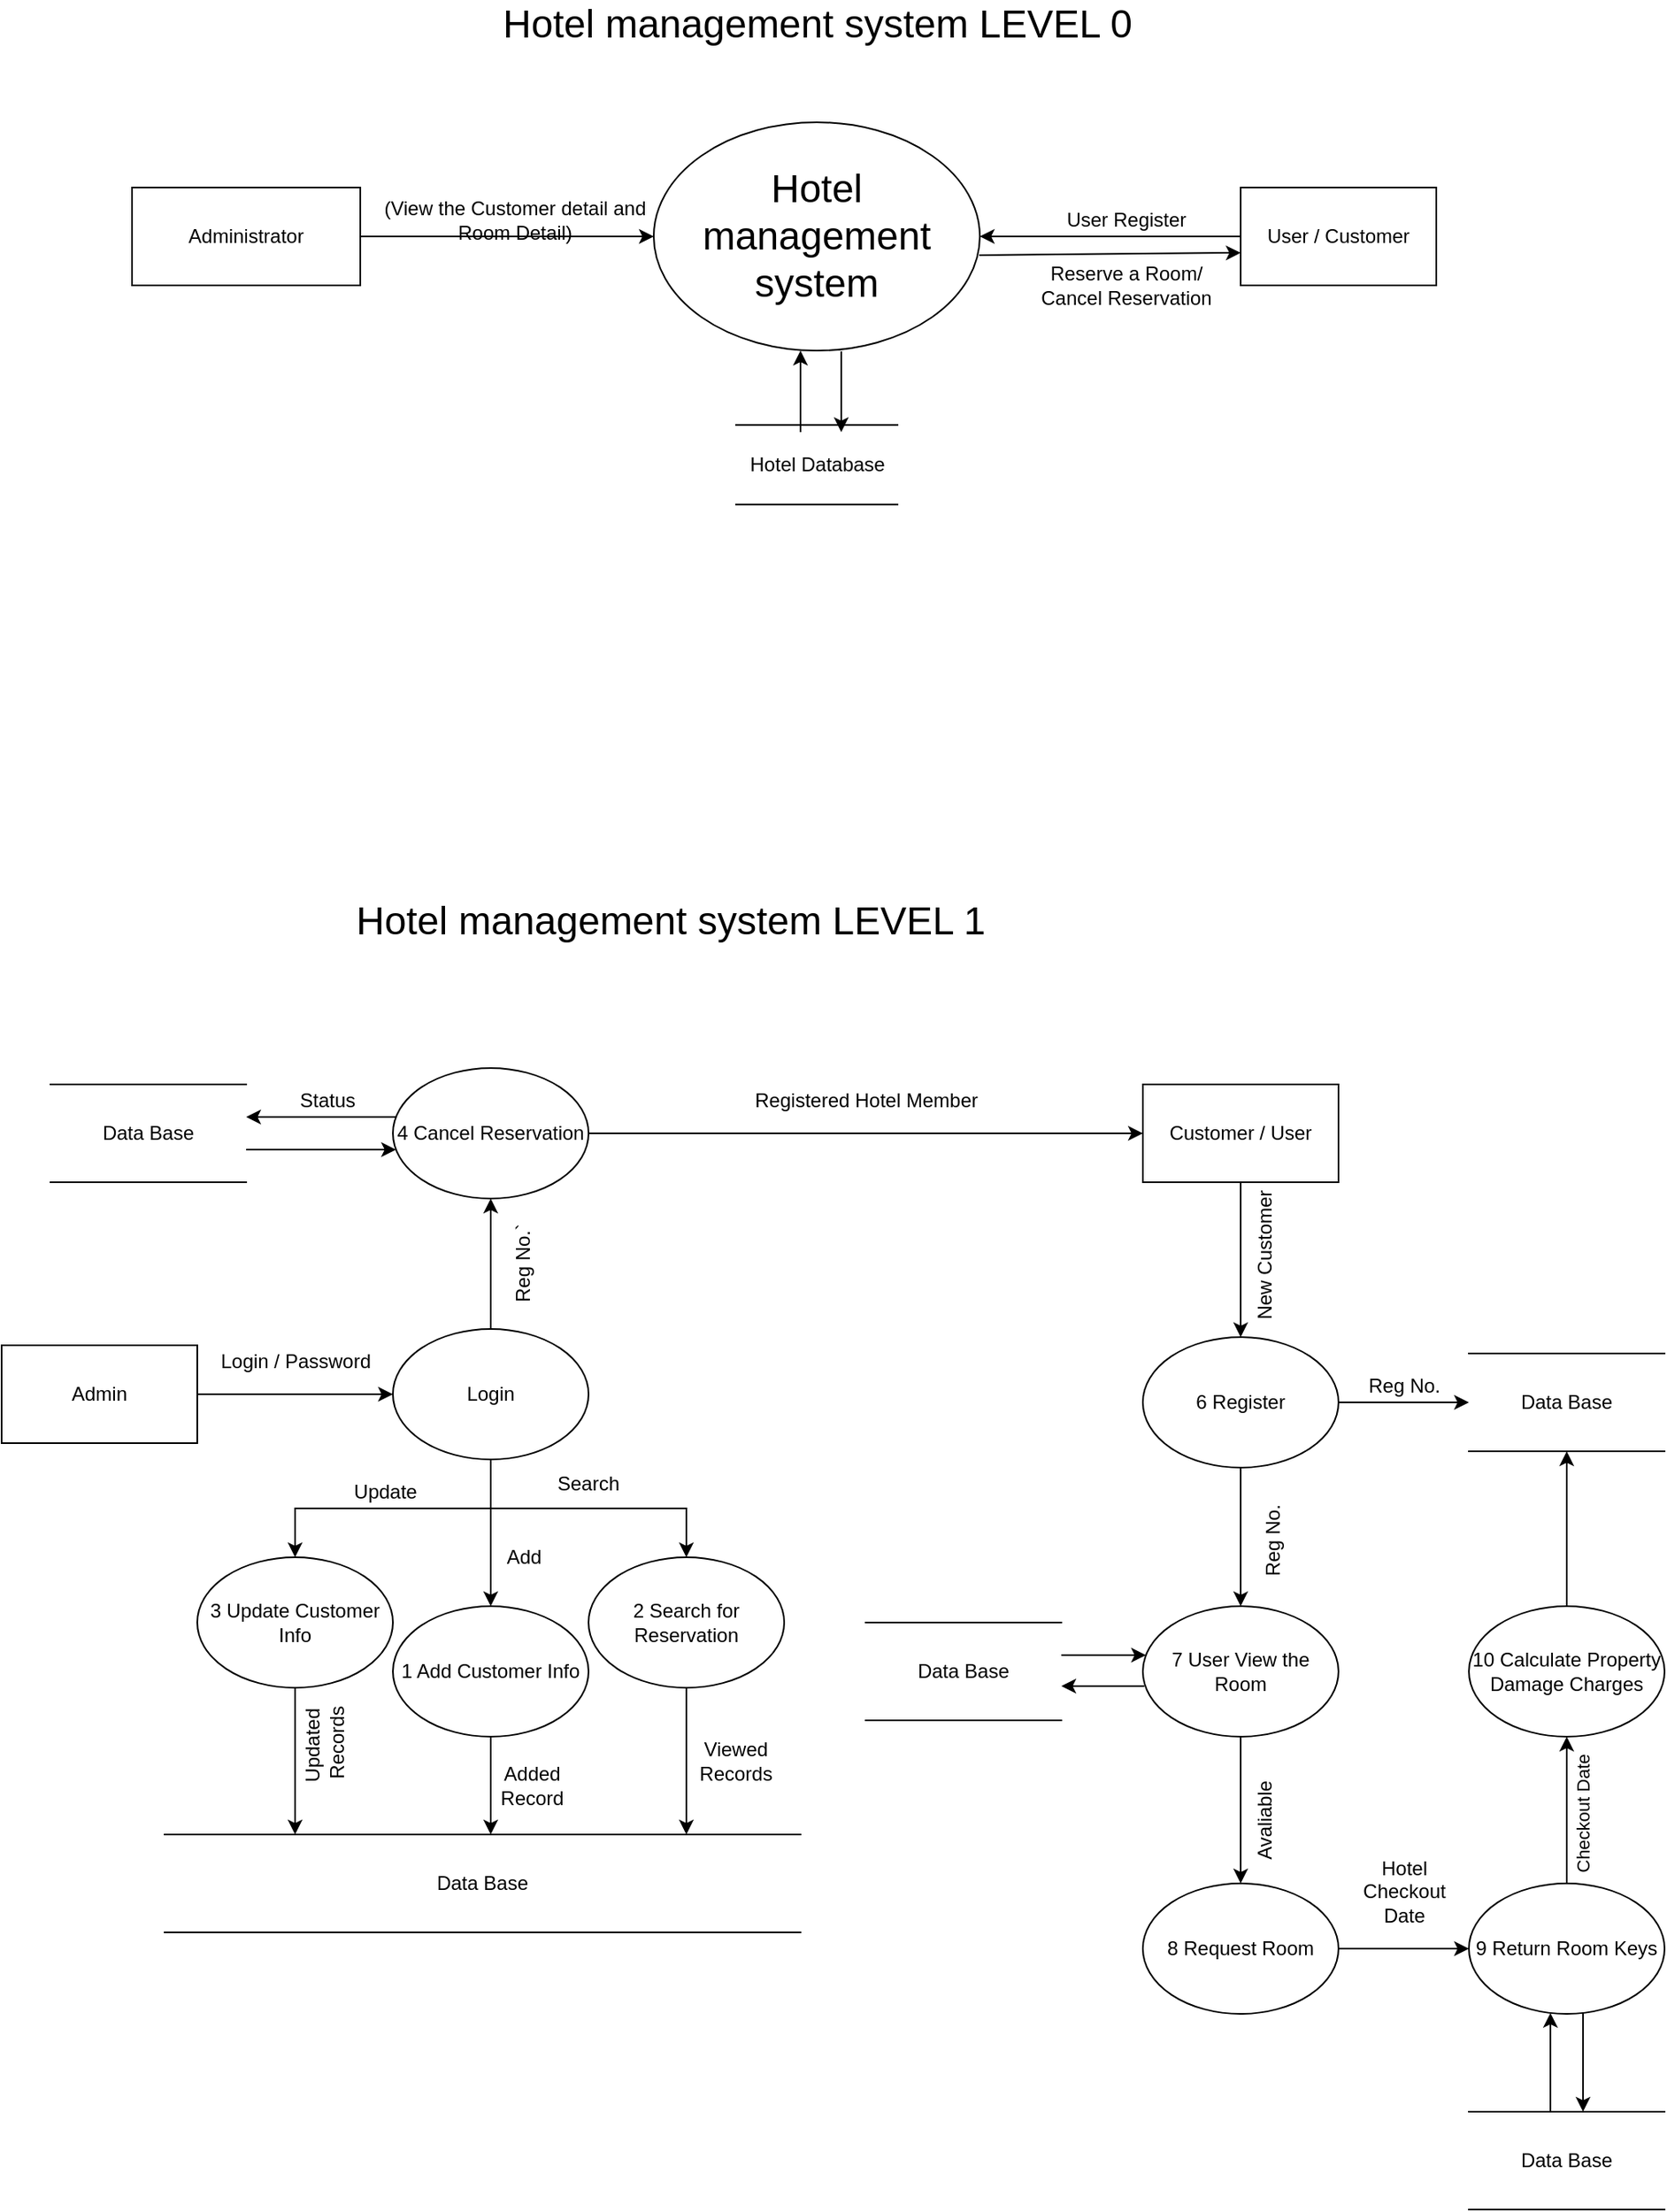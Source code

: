 <mxfile version="14.6.0" type="github">
  <diagram id="KBvu1Z7UlIUx86iJbIiU" name="Page-1">
    <mxGraphModel dx="7010" dy="483" grid="1" gridSize="10" guides="1" tooltips="1" connect="1" arrows="1" fold="1" page="1" pageScale="1" pageWidth="850" pageHeight="1100" math="0" shadow="0">
      <root>
        <mxCell id="0" />
        <mxCell id="1" parent="0" />
        <mxCell id="c9ZvvP0weCg2pD7W7HAz-27" value="&lt;font style=&quot;font-size: 24px&quot;&gt;Hotel management system LEVEL 0&lt;/font&gt;" style="text;html=1;align=center;verticalAlign=middle;resizable=0;points=[];autosize=1;strokeColor=none;" parent="1" vertex="1">
          <mxGeometry x="-2990" y="1650" width="400" height="20" as="geometry" />
        </mxCell>
        <mxCell id="c9ZvvP0weCg2pD7W7HAz-28" value="&lt;span style=&quot;font-size: 24px&quot;&gt;Hotel management system&lt;/span&gt;" style="ellipse;whiteSpace=wrap;html=1;" parent="1" vertex="1">
          <mxGeometry x="-2890" y="1720" width="200" height="140" as="geometry" />
        </mxCell>
        <mxCell id="c9ZvvP0weCg2pD7W7HAz-29" value="" style="endArrow=classic;html=1;entryX=0;entryY=0.5;entryDx=0;entryDy=0;exitX=1;exitY=0.5;exitDx=0;exitDy=0;" parent="1" source="c9ZvvP0weCg2pD7W7HAz-31" target="c9ZvvP0weCg2pD7W7HAz-28" edge="1">
          <mxGeometry width="50" height="50" relative="1" as="geometry">
            <mxPoint x="-3040" y="1790" as="sourcePoint" />
            <mxPoint x="-2950" y="1800" as="targetPoint" />
          </mxGeometry>
        </mxCell>
        <mxCell id="c9ZvvP0weCg2pD7W7HAz-30" value="(View the Customer detail and Room Detail)" style="text;html=1;strokeColor=none;fillColor=none;align=center;verticalAlign=middle;whiteSpace=wrap;rounded=0;" parent="1" vertex="1">
          <mxGeometry x="-3060" y="1770" width="170" height="20" as="geometry" />
        </mxCell>
        <mxCell id="c9ZvvP0weCg2pD7W7HAz-31" value="Administrator" style="rounded=0;whiteSpace=wrap;html=1;" parent="1" vertex="1">
          <mxGeometry x="-3210" y="1760" width="140" height="60" as="geometry" />
        </mxCell>
        <mxCell id="c9ZvvP0weCg2pD7W7HAz-32" value="User / Customer" style="rounded=0;whiteSpace=wrap;html=1;" parent="1" vertex="1">
          <mxGeometry x="-2530" y="1760" width="120" height="60" as="geometry" />
        </mxCell>
        <mxCell id="c9ZvvP0weCg2pD7W7HAz-40" value="User Register" style="text;html=1;strokeColor=none;fillColor=none;align=center;verticalAlign=middle;whiteSpace=wrap;rounded=0;" parent="1" vertex="1">
          <mxGeometry x="-2640" y="1770" width="80" height="20" as="geometry" />
        </mxCell>
        <mxCell id="c9ZvvP0weCg2pD7W7HAz-41" value="Reserve a Room/ Cancel Reservation" style="text;html=1;strokeColor=none;fillColor=none;align=center;verticalAlign=middle;whiteSpace=wrap;rounded=0;" parent="1" vertex="1">
          <mxGeometry x="-2655" y="1810" width="110" height="20" as="geometry" />
        </mxCell>
        <mxCell id="c9ZvvP0weCg2pD7W7HAz-47" value="" style="endArrow=classic;html=1;entryX=1;entryY=0.5;entryDx=0;entryDy=0;exitX=0;exitY=0.5;exitDx=0;exitDy=0;" parent="1" source="c9ZvvP0weCg2pD7W7HAz-32" target="c9ZvvP0weCg2pD7W7HAz-28" edge="1">
          <mxGeometry width="50" height="50" relative="1" as="geometry">
            <mxPoint x="-2900" y="1820" as="sourcePoint" />
            <mxPoint x="-2850" y="1770" as="targetPoint" />
          </mxGeometry>
        </mxCell>
        <mxCell id="c9ZvvP0weCg2pD7W7HAz-49" value="" style="endArrow=classic;html=1;exitX=0.998;exitY=0.582;exitDx=0;exitDy=0;exitPerimeter=0;" parent="1" source="c9ZvvP0weCg2pD7W7HAz-28" edge="1">
          <mxGeometry width="50" height="50" relative="1" as="geometry">
            <mxPoint x="-2680" y="1800" as="sourcePoint" />
            <mxPoint x="-2530" y="1800" as="targetPoint" />
          </mxGeometry>
        </mxCell>
        <mxCell id="c9ZvvP0weCg2pD7W7HAz-50" value="" style="shape=link;html=1;width=48.824;" parent="1" edge="1">
          <mxGeometry width="100" relative="1" as="geometry">
            <mxPoint x="-2840" y="1930" as="sourcePoint" />
            <mxPoint x="-2740" y="1930" as="targetPoint" />
          </mxGeometry>
        </mxCell>
        <mxCell id="c9ZvvP0weCg2pD7W7HAz-52" value="" style="endArrow=classic;html=1;exitX=0.575;exitY=1.004;exitDx=0;exitDy=0;exitPerimeter=0;" parent="1" source="c9ZvvP0weCg2pD7W7HAz-28" edge="1">
          <mxGeometry width="50" height="50" relative="1" as="geometry">
            <mxPoint x="-2770" y="1870" as="sourcePoint" />
            <mxPoint x="-2775" y="1910" as="targetPoint" />
            <Array as="points">
              <mxPoint x="-2775" y="1890" />
            </Array>
          </mxGeometry>
        </mxCell>
        <mxCell id="c9ZvvP0weCg2pD7W7HAz-53" value="" style="endArrow=classic;html=1;entryX=0.45;entryY=1;entryDx=0;entryDy=0;entryPerimeter=0;" parent="1" target="c9ZvvP0weCg2pD7W7HAz-28" edge="1">
          <mxGeometry width="50" height="50" relative="1" as="geometry">
            <mxPoint x="-2800" y="1910" as="sourcePoint" />
            <mxPoint x="-2780" y="1850" as="targetPoint" />
          </mxGeometry>
        </mxCell>
        <mxCell id="c9ZvvP0weCg2pD7W7HAz-54" value="Hotel Database" style="text;html=1;align=center;verticalAlign=middle;resizable=0;points=[];autosize=1;strokeColor=none;" parent="1" vertex="1">
          <mxGeometry x="-2840" y="1920" width="100" height="20" as="geometry" />
        </mxCell>
        <mxCell id="zxeLLNRWwlKlSmpBFXYt-2" value="Admin" style="rounded=0;whiteSpace=wrap;html=1;" vertex="1" parent="1">
          <mxGeometry x="-3290" y="2470" width="120" height="60" as="geometry" />
        </mxCell>
        <mxCell id="zxeLLNRWwlKlSmpBFXYt-6" value="" style="edgeStyle=orthogonalEdgeStyle;rounded=0;orthogonalLoop=1;jettySize=auto;html=1;" edge="1" parent="1" source="zxeLLNRWwlKlSmpBFXYt-3" target="zxeLLNRWwlKlSmpBFXYt-5">
          <mxGeometry relative="1" as="geometry" />
        </mxCell>
        <mxCell id="zxeLLNRWwlKlSmpBFXYt-8" value="" style="edgeStyle=orthogonalEdgeStyle;rounded=0;orthogonalLoop=1;jettySize=auto;html=1;" edge="1" parent="1" source="zxeLLNRWwlKlSmpBFXYt-3" target="zxeLLNRWwlKlSmpBFXYt-7">
          <mxGeometry relative="1" as="geometry" />
        </mxCell>
        <mxCell id="zxeLLNRWwlKlSmpBFXYt-10" value="" style="edgeStyle=orthogonalEdgeStyle;rounded=0;orthogonalLoop=1;jettySize=auto;html=1;" edge="1" parent="1" source="zxeLLNRWwlKlSmpBFXYt-3" target="zxeLLNRWwlKlSmpBFXYt-9">
          <mxGeometry relative="1" as="geometry" />
        </mxCell>
        <mxCell id="zxeLLNRWwlKlSmpBFXYt-12" value="" style="edgeStyle=orthogonalEdgeStyle;rounded=0;orthogonalLoop=1;jettySize=auto;html=1;" edge="1" parent="1" source="zxeLLNRWwlKlSmpBFXYt-3" target="zxeLLNRWwlKlSmpBFXYt-11">
          <mxGeometry relative="1" as="geometry" />
        </mxCell>
        <mxCell id="zxeLLNRWwlKlSmpBFXYt-3" value="Login" style="ellipse;whiteSpace=wrap;html=1;" vertex="1" parent="1">
          <mxGeometry x="-3050" y="2460" width="120" height="80" as="geometry" />
        </mxCell>
        <mxCell id="zxeLLNRWwlKlSmpBFXYt-4" value="" style="endArrow=classic;html=1;exitX=1;exitY=0.5;exitDx=0;exitDy=0;entryX=0;entryY=0.5;entryDx=0;entryDy=0;" edge="1" parent="1" source="zxeLLNRWwlKlSmpBFXYt-2" target="zxeLLNRWwlKlSmpBFXYt-3">
          <mxGeometry width="50" height="50" relative="1" as="geometry">
            <mxPoint x="-2940" y="2540" as="sourcePoint" />
            <mxPoint x="-2890" y="2490" as="targetPoint" />
          </mxGeometry>
        </mxCell>
        <mxCell id="zxeLLNRWwlKlSmpBFXYt-84" value="" style="edgeStyle=orthogonalEdgeStyle;rounded=0;orthogonalLoop=1;jettySize=auto;html=1;" edge="1" parent="1" source="zxeLLNRWwlKlSmpBFXYt-5" target="zxeLLNRWwlKlSmpBFXYt-18">
          <mxGeometry relative="1" as="geometry">
            <Array as="points">
              <mxPoint x="-2990" y="2760" />
              <mxPoint x="-2990" y="2760" />
            </Array>
          </mxGeometry>
        </mxCell>
        <mxCell id="zxeLLNRWwlKlSmpBFXYt-5" value="1 Add Customer Info" style="ellipse;whiteSpace=wrap;html=1;" vertex="1" parent="1">
          <mxGeometry x="-3050" y="2630" width="120" height="80" as="geometry" />
        </mxCell>
        <mxCell id="zxeLLNRWwlKlSmpBFXYt-22" value="" style="edgeStyle=orthogonalEdgeStyle;rounded=0;orthogonalLoop=1;jettySize=auto;html=1;" edge="1" parent="1" source="zxeLLNRWwlKlSmpBFXYt-7" target="zxeLLNRWwlKlSmpBFXYt-18">
          <mxGeometry relative="1" as="geometry">
            <Array as="points">
              <mxPoint x="-3110" y="2730" />
              <mxPoint x="-3110" y="2730" />
            </Array>
          </mxGeometry>
        </mxCell>
        <mxCell id="zxeLLNRWwlKlSmpBFXYt-7" value="3 Update Customer Info" style="ellipse;whiteSpace=wrap;html=1;" vertex="1" parent="1">
          <mxGeometry x="-3170" y="2600" width="120" height="80" as="geometry" />
        </mxCell>
        <mxCell id="zxeLLNRWwlKlSmpBFXYt-23" value="" style="edgeStyle=orthogonalEdgeStyle;rounded=0;orthogonalLoop=1;jettySize=auto;html=1;" edge="1" parent="1" source="zxeLLNRWwlKlSmpBFXYt-9" target="zxeLLNRWwlKlSmpBFXYt-18">
          <mxGeometry relative="1" as="geometry">
            <Array as="points">
              <mxPoint x="-2870" y="2730" />
              <mxPoint x="-2870" y="2730" />
            </Array>
          </mxGeometry>
        </mxCell>
        <mxCell id="zxeLLNRWwlKlSmpBFXYt-9" value="2 Search for Reservation" style="ellipse;whiteSpace=wrap;html=1;" vertex="1" parent="1">
          <mxGeometry x="-2930" y="2600" width="120" height="80" as="geometry" />
        </mxCell>
        <mxCell id="zxeLLNRWwlKlSmpBFXYt-32" value="" style="edgeStyle=orthogonalEdgeStyle;rounded=0;orthogonalLoop=1;jettySize=auto;html=1;" edge="1" parent="1" source="zxeLLNRWwlKlSmpBFXYt-11" target="zxeLLNRWwlKlSmpBFXYt-31">
          <mxGeometry relative="1" as="geometry" />
        </mxCell>
        <mxCell id="zxeLLNRWwlKlSmpBFXYt-73" value="" style="edgeStyle=orthogonalEdgeStyle;rounded=0;orthogonalLoop=1;jettySize=auto;html=1;" edge="1" parent="1" source="zxeLLNRWwlKlSmpBFXYt-11" target="zxeLLNRWwlKlSmpBFXYt-30">
          <mxGeometry relative="1" as="geometry">
            <Array as="points">
              <mxPoint x="-3080" y="2330" />
              <mxPoint x="-3080" y="2330" />
            </Array>
          </mxGeometry>
        </mxCell>
        <mxCell id="zxeLLNRWwlKlSmpBFXYt-11" value="4 Cancel Reservation" style="ellipse;whiteSpace=wrap;html=1;" vertex="1" parent="1">
          <mxGeometry x="-3050" y="2300" width="120" height="80" as="geometry" />
        </mxCell>
        <mxCell id="zxeLLNRWwlKlSmpBFXYt-18" value="Data Base" style="shape=partialRectangle;whiteSpace=wrap;html=1;left=0;right=0;fillColor=none;" vertex="1" parent="1">
          <mxGeometry x="-3190" y="2770" width="390" height="60" as="geometry" />
        </mxCell>
        <mxCell id="zxeLLNRWwlKlSmpBFXYt-71" value="" style="edgeStyle=orthogonalEdgeStyle;rounded=0;orthogonalLoop=1;jettySize=auto;html=1;" edge="1" parent="1" source="zxeLLNRWwlKlSmpBFXYt-30" target="zxeLLNRWwlKlSmpBFXYt-11">
          <mxGeometry relative="1" as="geometry">
            <Array as="points">
              <mxPoint x="-3070" y="2350" />
              <mxPoint x="-3070" y="2350" />
            </Array>
          </mxGeometry>
        </mxCell>
        <mxCell id="zxeLLNRWwlKlSmpBFXYt-30" value="Data Base" style="shape=partialRectangle;whiteSpace=wrap;html=1;left=0;right=0;fillColor=none;" vertex="1" parent="1">
          <mxGeometry x="-3260" y="2310" width="120" height="60" as="geometry" />
        </mxCell>
        <mxCell id="zxeLLNRWwlKlSmpBFXYt-38" value="" style="edgeStyle=orthogonalEdgeStyle;rounded=0;orthogonalLoop=1;jettySize=auto;html=1;" edge="1" parent="1" source="zxeLLNRWwlKlSmpBFXYt-31" target="zxeLLNRWwlKlSmpBFXYt-37">
          <mxGeometry relative="1" as="geometry" />
        </mxCell>
        <mxCell id="zxeLLNRWwlKlSmpBFXYt-31" value="Customer / User" style="whiteSpace=wrap;html=1;" vertex="1" parent="1">
          <mxGeometry x="-2590" y="2310" width="120" height="60" as="geometry" />
        </mxCell>
        <mxCell id="zxeLLNRWwlKlSmpBFXYt-42" value="" style="edgeStyle=orthogonalEdgeStyle;rounded=0;orthogonalLoop=1;jettySize=auto;html=1;entryX=0;entryY=0.5;entryDx=0;entryDy=0;" edge="1" parent="1" source="zxeLLNRWwlKlSmpBFXYt-37" target="zxeLLNRWwlKlSmpBFXYt-43">
          <mxGeometry relative="1" as="geometry">
            <mxPoint x="-2395" y="2505" as="targetPoint" />
          </mxGeometry>
        </mxCell>
        <mxCell id="zxeLLNRWwlKlSmpBFXYt-54" value="" style="edgeStyle=orthogonalEdgeStyle;rounded=0;orthogonalLoop=1;jettySize=auto;html=1;" edge="1" parent="1" source="zxeLLNRWwlKlSmpBFXYt-37" target="zxeLLNRWwlKlSmpBFXYt-53">
          <mxGeometry relative="1" as="geometry" />
        </mxCell>
        <mxCell id="zxeLLNRWwlKlSmpBFXYt-37" value="6 Register" style="ellipse;whiteSpace=wrap;html=1;" vertex="1" parent="1">
          <mxGeometry x="-2590" y="2465" width="120" height="80" as="geometry" />
        </mxCell>
        <mxCell id="zxeLLNRWwlKlSmpBFXYt-39" value="New Customer" style="text;html=1;align=center;verticalAlign=middle;resizable=0;points=[];autosize=1;strokeColor=none;rotation=-90;" vertex="1" parent="1">
          <mxGeometry x="-2560" y="2405" width="90" height="20" as="geometry" />
        </mxCell>
        <mxCell id="zxeLLNRWwlKlSmpBFXYt-43" value="Data Base" style="shape=partialRectangle;whiteSpace=wrap;html=1;left=0;right=0;fillColor=none;" vertex="1" parent="1">
          <mxGeometry x="-2390" y="2475" width="120" height="60" as="geometry" />
        </mxCell>
        <mxCell id="zxeLLNRWwlKlSmpBFXYt-45" value="" style="edgeStyle=orthogonalEdgeStyle;rounded=0;orthogonalLoop=1;jettySize=auto;html=1;" edge="1" parent="1" source="zxeLLNRWwlKlSmpBFXYt-44" target="zxeLLNRWwlKlSmpBFXYt-43">
          <mxGeometry relative="1" as="geometry" />
        </mxCell>
        <mxCell id="zxeLLNRWwlKlSmpBFXYt-44" value="10 Calculate Property Damage Charges" style="ellipse;whiteSpace=wrap;html=1;" vertex="1" parent="1">
          <mxGeometry x="-2390" y="2630" width="120" height="80" as="geometry" />
        </mxCell>
        <mxCell id="zxeLLNRWwlKlSmpBFXYt-47" value="" style="edgeStyle=orthogonalEdgeStyle;rounded=0;orthogonalLoop=1;jettySize=auto;html=1;" edge="1" parent="1" source="zxeLLNRWwlKlSmpBFXYt-46" target="zxeLLNRWwlKlSmpBFXYt-44">
          <mxGeometry relative="1" as="geometry" />
        </mxCell>
        <mxCell id="zxeLLNRWwlKlSmpBFXYt-56" value="Checkout Date" style="edgeLabel;html=1;align=center;verticalAlign=middle;resizable=0;points=[];rotation=-90;" vertex="1" connectable="0" parent="zxeLLNRWwlKlSmpBFXYt-47">
          <mxGeometry x="0.167" y="-10" relative="1" as="geometry">
            <mxPoint y="10" as="offset" />
          </mxGeometry>
        </mxCell>
        <mxCell id="zxeLLNRWwlKlSmpBFXYt-50" value="" style="edgeStyle=orthogonalEdgeStyle;rounded=0;orthogonalLoop=1;jettySize=auto;html=1;" edge="1" parent="1" source="zxeLLNRWwlKlSmpBFXYt-46" target="zxeLLNRWwlKlSmpBFXYt-48">
          <mxGeometry relative="1" as="geometry">
            <Array as="points">
              <mxPoint x="-2320" y="2920" />
              <mxPoint x="-2320" y="2920" />
            </Array>
          </mxGeometry>
        </mxCell>
        <mxCell id="zxeLLNRWwlKlSmpBFXYt-46" value="9 Return Room Keys" style="ellipse;whiteSpace=wrap;html=1;" vertex="1" parent="1">
          <mxGeometry x="-2390" y="2800" width="120" height="80" as="geometry" />
        </mxCell>
        <mxCell id="zxeLLNRWwlKlSmpBFXYt-49" value="" style="edgeStyle=orthogonalEdgeStyle;rounded=0;orthogonalLoop=1;jettySize=auto;html=1;" edge="1" parent="1" source="zxeLLNRWwlKlSmpBFXYt-48" target="zxeLLNRWwlKlSmpBFXYt-46">
          <mxGeometry relative="1" as="geometry">
            <Array as="points">
              <mxPoint x="-2340" y="2900" />
              <mxPoint x="-2340" y="2900" />
            </Array>
          </mxGeometry>
        </mxCell>
        <mxCell id="zxeLLNRWwlKlSmpBFXYt-48" value="Data Base" style="shape=partialRectangle;whiteSpace=wrap;html=1;left=0;right=0;fillColor=none;" vertex="1" parent="1">
          <mxGeometry x="-2390" y="2940" width="120" height="60" as="geometry" />
        </mxCell>
        <mxCell id="zxeLLNRWwlKlSmpBFXYt-52" value="" style="edgeStyle=orthogonalEdgeStyle;rounded=0;orthogonalLoop=1;jettySize=auto;html=1;" edge="1" parent="1" source="zxeLLNRWwlKlSmpBFXYt-51" target="zxeLLNRWwlKlSmpBFXYt-46">
          <mxGeometry relative="1" as="geometry" />
        </mxCell>
        <mxCell id="zxeLLNRWwlKlSmpBFXYt-51" value="8 Request Room" style="ellipse;whiteSpace=wrap;html=1;" vertex="1" parent="1">
          <mxGeometry x="-2590" y="2800" width="120" height="80" as="geometry" />
        </mxCell>
        <mxCell id="zxeLLNRWwlKlSmpBFXYt-57" value="" style="edgeStyle=orthogonalEdgeStyle;rounded=0;orthogonalLoop=1;jettySize=auto;html=1;" edge="1" parent="1" source="zxeLLNRWwlKlSmpBFXYt-53" target="zxeLLNRWwlKlSmpBFXYt-51">
          <mxGeometry relative="1" as="geometry" />
        </mxCell>
        <mxCell id="zxeLLNRWwlKlSmpBFXYt-53" value="7 User View the Room" style="ellipse;whiteSpace=wrap;html=1;" vertex="1" parent="1">
          <mxGeometry x="-2590" y="2630" width="120" height="80" as="geometry" />
        </mxCell>
        <mxCell id="zxeLLNRWwlKlSmpBFXYt-55" value="Reg No." style="text;html=1;align=center;verticalAlign=middle;resizable=0;points=[];autosize=1;strokeColor=none;" vertex="1" parent="1">
          <mxGeometry x="-2460" y="2485" width="60" height="20" as="geometry" />
        </mxCell>
        <mxCell id="zxeLLNRWwlKlSmpBFXYt-64" value="" style="edgeStyle=orthogonalEdgeStyle;rounded=0;orthogonalLoop=1;jettySize=auto;html=1;" edge="1" parent="1" source="zxeLLNRWwlKlSmpBFXYt-60" target="zxeLLNRWwlKlSmpBFXYt-53">
          <mxGeometry relative="1" as="geometry">
            <Array as="points">
              <mxPoint x="-2600" y="2660" />
              <mxPoint x="-2600" y="2660" />
            </Array>
          </mxGeometry>
        </mxCell>
        <mxCell id="zxeLLNRWwlKlSmpBFXYt-60" value="Data Base" style="shape=partialRectangle;whiteSpace=wrap;html=1;left=0;right=0;fillColor=none;" vertex="1" parent="1">
          <mxGeometry x="-2760" y="2640" width="120" height="60" as="geometry" />
        </mxCell>
        <mxCell id="zxeLLNRWwlKlSmpBFXYt-67" value="" style="endArrow=classic;html=1;exitX=0.007;exitY=0.612;exitDx=0;exitDy=0;exitPerimeter=0;entryX=1;entryY=0.65;entryDx=0;entryDy=0;entryPerimeter=0;" edge="1" parent="1" source="zxeLLNRWwlKlSmpBFXYt-53" target="zxeLLNRWwlKlSmpBFXYt-60">
          <mxGeometry width="50" height="50" relative="1" as="geometry">
            <mxPoint x="-2630" y="2700" as="sourcePoint" />
            <mxPoint x="-2630" y="2679" as="targetPoint" />
          </mxGeometry>
        </mxCell>
        <mxCell id="zxeLLNRWwlKlSmpBFXYt-68" value="Registered Hotel Member" style="text;html=1;align=center;verticalAlign=middle;resizable=0;points=[];autosize=1;strokeColor=none;" vertex="1" parent="1">
          <mxGeometry x="-2835" y="2310" width="150" height="20" as="geometry" />
        </mxCell>
        <mxCell id="zxeLLNRWwlKlSmpBFXYt-74" value="Status" style="text;html=1;strokeColor=none;fillColor=none;align=center;verticalAlign=middle;whiteSpace=wrap;rounded=0;" vertex="1" parent="1">
          <mxGeometry x="-3110" y="2310" width="40" height="20" as="geometry" />
        </mxCell>
        <mxCell id="zxeLLNRWwlKlSmpBFXYt-75" value="Login / Password" style="text;html=1;align=center;verticalAlign=middle;resizable=0;points=[];autosize=1;strokeColor=none;" vertex="1" parent="1">
          <mxGeometry x="-3165" y="2470" width="110" height="20" as="geometry" />
        </mxCell>
        <mxCell id="zxeLLNRWwlKlSmpBFXYt-77" value="Search" style="text;html=1;strokeColor=none;fillColor=none;align=center;verticalAlign=middle;whiteSpace=wrap;rounded=0;" vertex="1" parent="1">
          <mxGeometry x="-2950" y="2545" width="40" height="20" as="geometry" />
        </mxCell>
        <mxCell id="zxeLLNRWwlKlSmpBFXYt-79" value="Add" style="text;html=1;align=center;verticalAlign=middle;resizable=0;points=[];autosize=1;strokeColor=none;" vertex="1" parent="1">
          <mxGeometry x="-2990" y="2590" width="40" height="20" as="geometry" />
        </mxCell>
        <mxCell id="zxeLLNRWwlKlSmpBFXYt-80" value="Update" style="text;html=1;align=center;verticalAlign=middle;resizable=0;points=[];autosize=1;strokeColor=none;" vertex="1" parent="1">
          <mxGeometry x="-3080" y="2550" width="50" height="20" as="geometry" />
        </mxCell>
        <mxCell id="zxeLLNRWwlKlSmpBFXYt-81" value="Updated&amp;nbsp;&lt;br&gt;Records" style="text;html=1;align=center;verticalAlign=middle;resizable=0;points=[];autosize=1;strokeColor=none;rotation=-90;" vertex="1" parent="1">
          <mxGeometry x="-3122" y="2699" width="60" height="30" as="geometry" />
        </mxCell>
        <mxCell id="zxeLLNRWwlKlSmpBFXYt-82" value="Added&lt;br&gt;Record" style="text;html=1;align=center;verticalAlign=middle;resizable=0;points=[];autosize=1;strokeColor=none;" vertex="1" parent="1">
          <mxGeometry x="-2990" y="2725" width="50" height="30" as="geometry" />
        </mxCell>
        <mxCell id="zxeLLNRWwlKlSmpBFXYt-85" value="Viewed&lt;br&gt;Records" style="text;html=1;align=center;verticalAlign=middle;resizable=0;points=[];autosize=1;strokeColor=none;" vertex="1" parent="1">
          <mxGeometry x="-2870" y="2710" width="60" height="30" as="geometry" />
        </mxCell>
        <mxCell id="zxeLLNRWwlKlSmpBFXYt-86" value="Reg No.`" style="text;html=1;align=center;verticalAlign=middle;resizable=0;points=[];autosize=1;strokeColor=none;rotation=-90;" vertex="1" parent="1">
          <mxGeometry x="-3000" y="2410" width="60" height="20" as="geometry" />
        </mxCell>
        <mxCell id="zxeLLNRWwlKlSmpBFXYt-87" value="Reg No." style="text;html=1;align=center;verticalAlign=middle;resizable=0;points=[];autosize=1;strokeColor=none;rotation=-90;" vertex="1" parent="1">
          <mxGeometry x="-2540" y="2580" width="60" height="20" as="geometry" />
        </mxCell>
        <mxCell id="zxeLLNRWwlKlSmpBFXYt-88" value="Avaliable&amp;nbsp;" style="text;html=1;align=center;verticalAlign=middle;resizable=0;points=[];autosize=1;strokeColor=none;rotation=-90;" vertex="1" parent="1">
          <mxGeometry x="-2550" y="2750" width="70" height="20" as="geometry" />
        </mxCell>
        <mxCell id="zxeLLNRWwlKlSmpBFXYt-89" value="Hotel&lt;br&gt;Checkout &lt;br&gt;Date" style="text;html=1;align=center;verticalAlign=middle;resizable=0;points=[];autosize=1;strokeColor=none;" vertex="1" parent="1">
          <mxGeometry x="-2465" y="2780" width="70" height="50" as="geometry" />
        </mxCell>
        <mxCell id="zxeLLNRWwlKlSmpBFXYt-90" value="&lt;font style=&quot;font-size: 24px&quot;&gt;Hotel management system LEVEL 1&lt;/font&gt;" style="text;html=1;align=center;verticalAlign=middle;resizable=0;points=[];autosize=1;strokeColor=none;" vertex="1" parent="1">
          <mxGeometry x="-3080" y="2200" width="400" height="20" as="geometry" />
        </mxCell>
      </root>
    </mxGraphModel>
  </diagram>
</mxfile>
